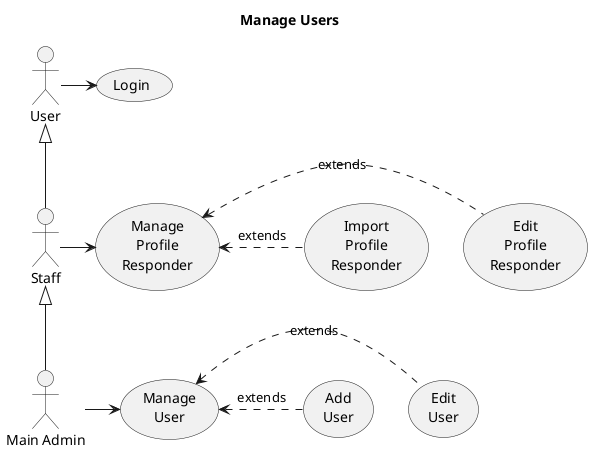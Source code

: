 @startuml
title <b>Manage Users</b>

:Staff: as Staff
:Main Admin: as Admin

(Manage\nProfile\nResponder) as (Manage)
(Import\nProfile\nResponder) as (Import)
(Edit\nProfile\nResponder) as (Edit)

(Manage\nUser) as (ManageU)
(Add\nUser) as (AddU)
(Edit\nUser) as (EditU)

User <|-- Staff
Staff <|-- Admin
User -> (Login)
Staff -> (Manage)
(Manage) <. (Edit): extends
(Manage) <. (Import): extends

Admin -> (ManageU)
(ManageU) <. (EditU): extends
(ManageU) <. (AddU): extends

@enduml
